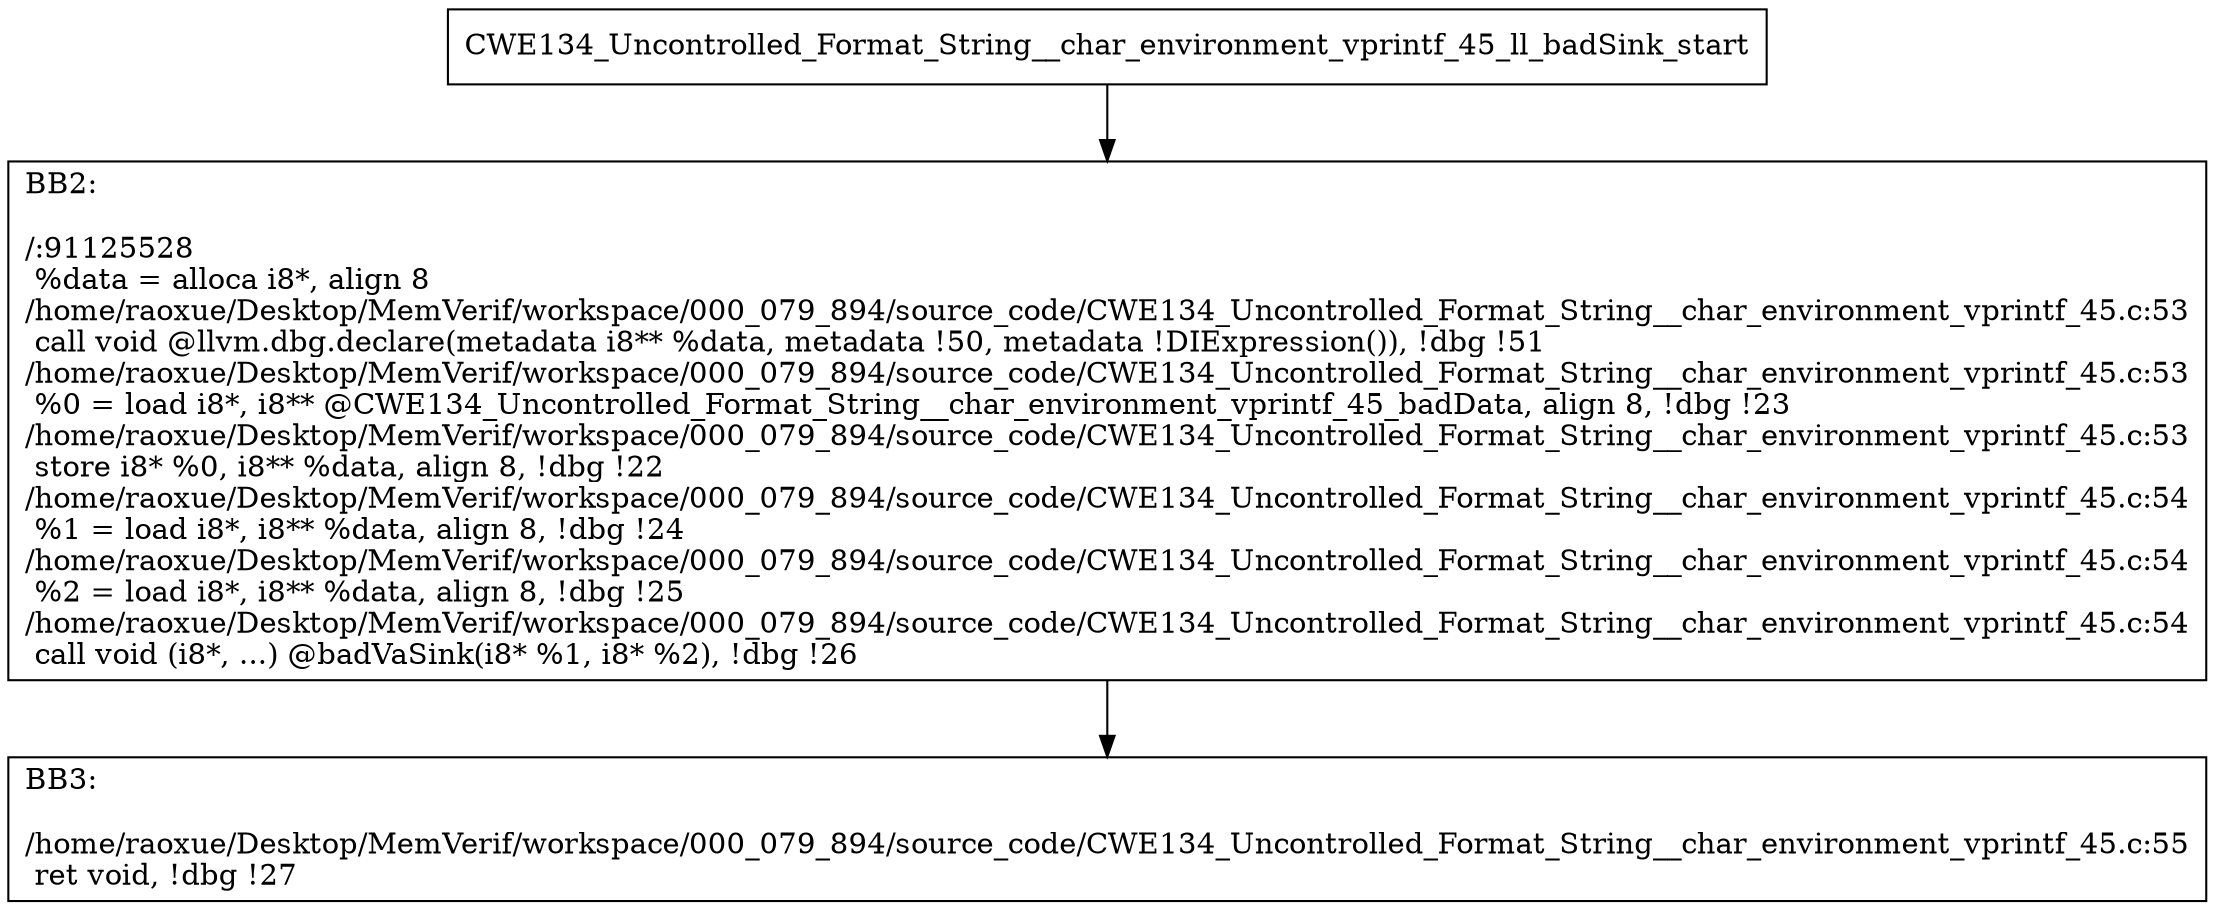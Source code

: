 digraph "CFG for'CWE134_Uncontrolled_Format_String__char_environment_vprintf_45_ll_badSink' function" {
	BBCWE134_Uncontrolled_Format_String__char_environment_vprintf_45_ll_badSink_start[shape=record,label="{CWE134_Uncontrolled_Format_String__char_environment_vprintf_45_ll_badSink_start}"];
	BBCWE134_Uncontrolled_Format_String__char_environment_vprintf_45_ll_badSink_start-> CWE134_Uncontrolled_Format_String__char_environment_vprintf_45_ll_badSinkBB2;
	CWE134_Uncontrolled_Format_String__char_environment_vprintf_45_ll_badSinkBB2 [shape=record, label="{BB2:\l\l/:91125528\l
  %data = alloca i8*, align 8\l
/home/raoxue/Desktop/MemVerif/workspace/000_079_894/source_code/CWE134_Uncontrolled_Format_String__char_environment_vprintf_45.c:53\l
  call void @llvm.dbg.declare(metadata i8** %data, metadata !50, metadata !DIExpression()), !dbg !51\l
/home/raoxue/Desktop/MemVerif/workspace/000_079_894/source_code/CWE134_Uncontrolled_Format_String__char_environment_vprintf_45.c:53\l
  %0 = load i8*, i8** @CWE134_Uncontrolled_Format_String__char_environment_vprintf_45_badData, align 8, !dbg !23\l
/home/raoxue/Desktop/MemVerif/workspace/000_079_894/source_code/CWE134_Uncontrolled_Format_String__char_environment_vprintf_45.c:53\l
  store i8* %0, i8** %data, align 8, !dbg !22\l
/home/raoxue/Desktop/MemVerif/workspace/000_079_894/source_code/CWE134_Uncontrolled_Format_String__char_environment_vprintf_45.c:54\l
  %1 = load i8*, i8** %data, align 8, !dbg !24\l
/home/raoxue/Desktop/MemVerif/workspace/000_079_894/source_code/CWE134_Uncontrolled_Format_String__char_environment_vprintf_45.c:54\l
  %2 = load i8*, i8** %data, align 8, !dbg !25\l
/home/raoxue/Desktop/MemVerif/workspace/000_079_894/source_code/CWE134_Uncontrolled_Format_String__char_environment_vprintf_45.c:54\l
  call void (i8*, ...) @badVaSink(i8* %1, i8* %2), !dbg !26\l
}"];
	CWE134_Uncontrolled_Format_String__char_environment_vprintf_45_ll_badSinkBB2-> CWE134_Uncontrolled_Format_String__char_environment_vprintf_45_ll_badSinkBB3;
	CWE134_Uncontrolled_Format_String__char_environment_vprintf_45_ll_badSinkBB3 [shape=record, label="{BB3:\l\l/home/raoxue/Desktop/MemVerif/workspace/000_079_894/source_code/CWE134_Uncontrolled_Format_String__char_environment_vprintf_45.c:55\l
  ret void, !dbg !27\l
}"];
}
